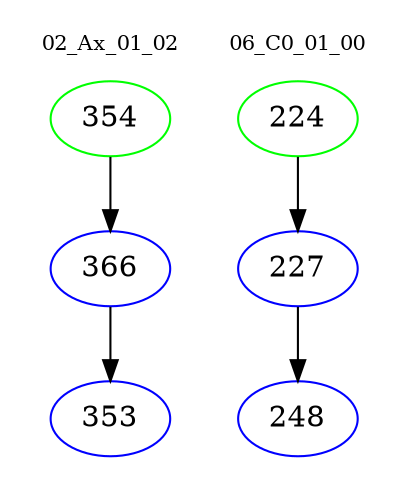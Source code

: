 digraph{
subgraph cluster_0 {
color = white
label = "02_Ax_01_02";
fontsize=10;
T0_354 [label="354", color="green"]
T0_354 -> T0_366 [color="black"]
T0_366 [label="366", color="blue"]
T0_366 -> T0_353 [color="black"]
T0_353 [label="353", color="blue"]
}
subgraph cluster_1 {
color = white
label = "06_C0_01_00";
fontsize=10;
T1_224 [label="224", color="green"]
T1_224 -> T1_227 [color="black"]
T1_227 [label="227", color="blue"]
T1_227 -> T1_248 [color="black"]
T1_248 [label="248", color="blue"]
}
}
